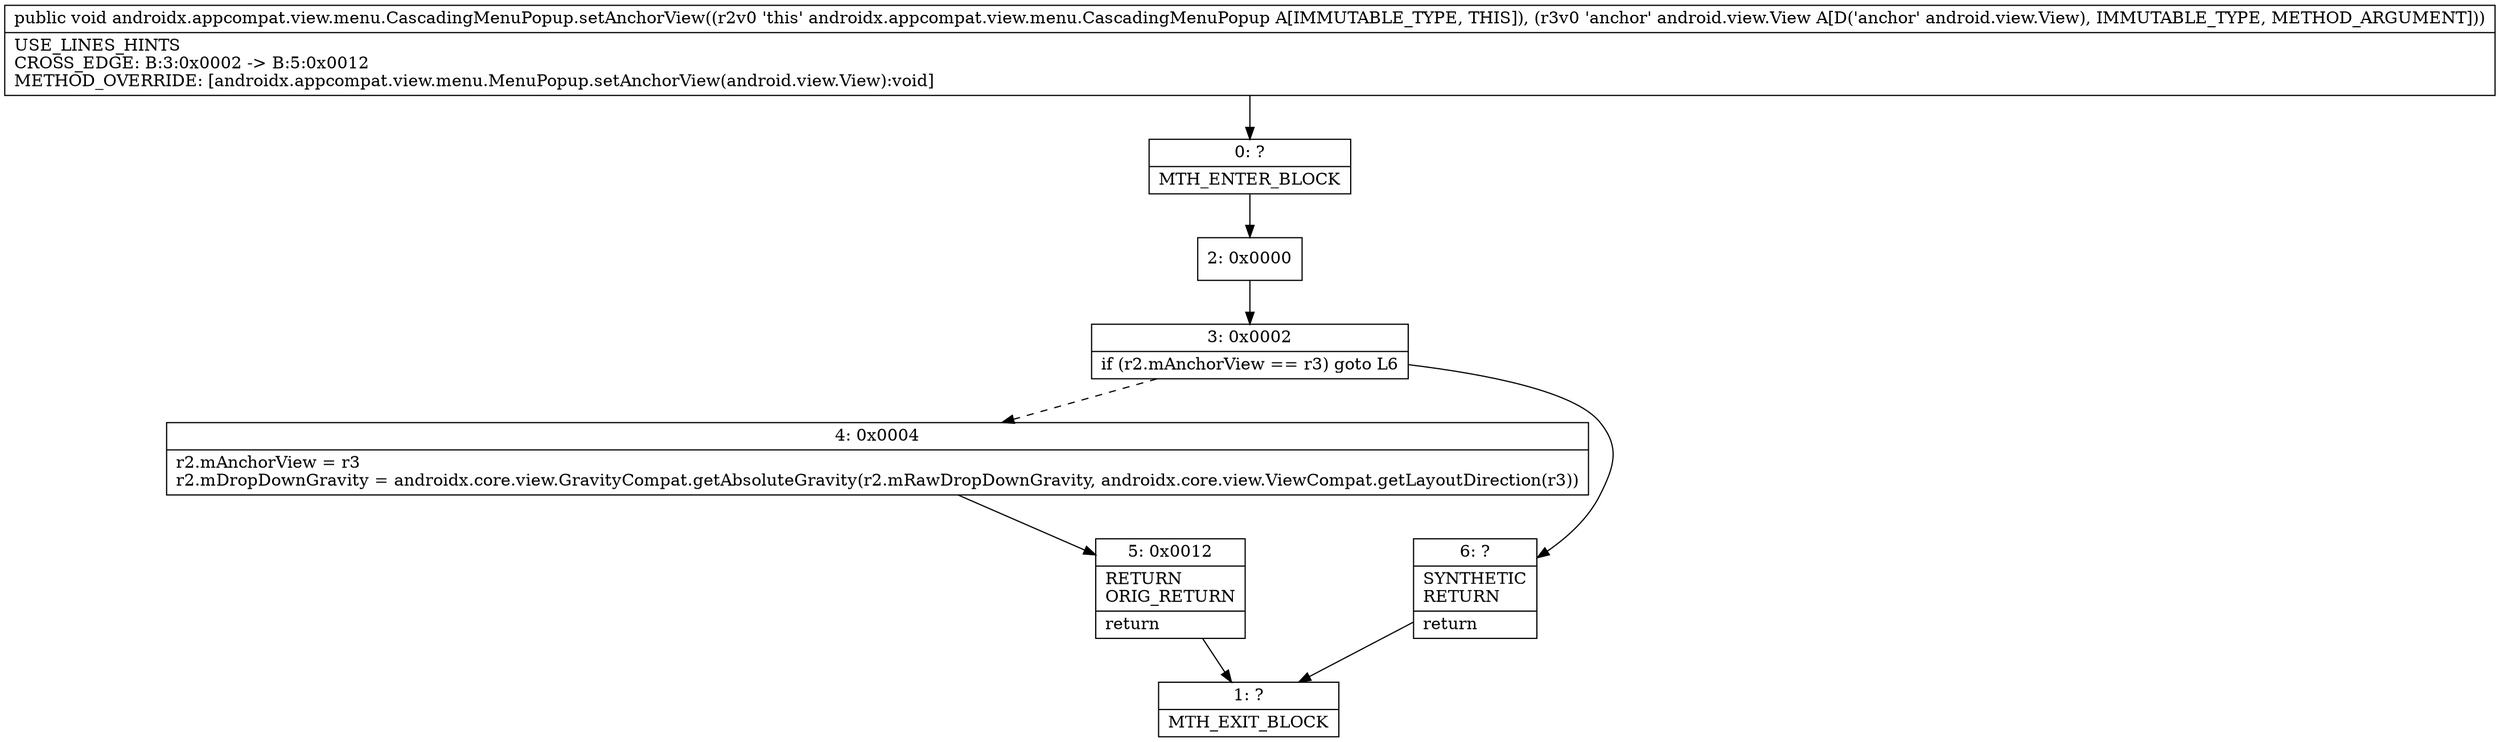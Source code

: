 digraph "CFG forandroidx.appcompat.view.menu.CascadingMenuPopup.setAnchorView(Landroid\/view\/View;)V" {
Node_0 [shape=record,label="{0\:\ ?|MTH_ENTER_BLOCK\l}"];
Node_2 [shape=record,label="{2\:\ 0x0000}"];
Node_3 [shape=record,label="{3\:\ 0x0002|if (r2.mAnchorView == r3) goto L6\l}"];
Node_4 [shape=record,label="{4\:\ 0x0004|r2.mAnchorView = r3\lr2.mDropDownGravity = androidx.core.view.GravityCompat.getAbsoluteGravity(r2.mRawDropDownGravity, androidx.core.view.ViewCompat.getLayoutDirection(r3))\l}"];
Node_5 [shape=record,label="{5\:\ 0x0012|RETURN\lORIG_RETURN\l|return\l}"];
Node_1 [shape=record,label="{1\:\ ?|MTH_EXIT_BLOCK\l}"];
Node_6 [shape=record,label="{6\:\ ?|SYNTHETIC\lRETURN\l|return\l}"];
MethodNode[shape=record,label="{public void androidx.appcompat.view.menu.CascadingMenuPopup.setAnchorView((r2v0 'this' androidx.appcompat.view.menu.CascadingMenuPopup A[IMMUTABLE_TYPE, THIS]), (r3v0 'anchor' android.view.View A[D('anchor' android.view.View), IMMUTABLE_TYPE, METHOD_ARGUMENT]))  | USE_LINES_HINTS\lCROSS_EDGE: B:3:0x0002 \-\> B:5:0x0012\lMETHOD_OVERRIDE: [androidx.appcompat.view.menu.MenuPopup.setAnchorView(android.view.View):void]\l}"];
MethodNode -> Node_0;Node_0 -> Node_2;
Node_2 -> Node_3;
Node_3 -> Node_4[style=dashed];
Node_3 -> Node_6;
Node_4 -> Node_5;
Node_5 -> Node_1;
Node_6 -> Node_1;
}

